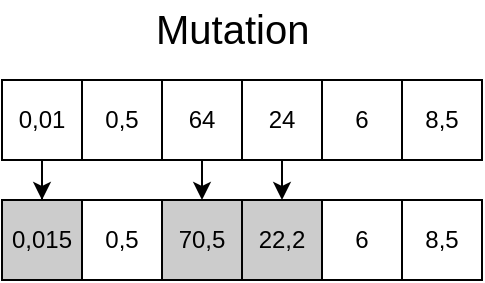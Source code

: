 <mxfile version="11.0.4" type="device"><diagram id="8BykJtwKUNW7mLoYXd8D" name="Page-1"><mxGraphModel dx="474" dy="268" grid="1" gridSize="10" guides="1" tooltips="1" connect="1" arrows="1" fold="1" page="1" pageScale="1" pageWidth="850" pageHeight="1100" math="0" shadow="0"><root><mxCell id="0"/><mxCell id="1" parent="0"/><mxCell id="InScXX7SMrwgWPO9UVvm-7" value="0,015" style="rounded=0;whiteSpace=wrap;html=1;fillColor=#CCCCCC;" vertex="1" parent="1"><mxGeometry x="120" y="300" width="40" height="40" as="geometry"/></mxCell><mxCell id="InScXX7SMrwgWPO9UVvm-8" value="0,5" style="rounded=0;whiteSpace=wrap;html=1;" vertex="1" parent="1"><mxGeometry x="160" y="300" width="40" height="40" as="geometry"/></mxCell><mxCell id="InScXX7SMrwgWPO9UVvm-9" value="70,5" style="rounded=0;whiteSpace=wrap;html=1;fillColor=#CCCCCC;" vertex="1" parent="1"><mxGeometry x="200" y="300" width="40" height="40" as="geometry"/></mxCell><mxCell id="InScXX7SMrwgWPO9UVvm-10" value="22,2" style="rounded=0;whiteSpace=wrap;html=1;fillColor=#CCCCCC;" vertex="1" parent="1"><mxGeometry x="240" y="300" width="40" height="40" as="geometry"/></mxCell><mxCell id="InScXX7SMrwgWPO9UVvm-11" value="6" style="rounded=0;whiteSpace=wrap;html=1;" vertex="1" parent="1"><mxGeometry x="280" y="300" width="40" height="40" as="geometry"/></mxCell><mxCell id="InScXX7SMrwgWPO9UVvm-12" value="8,5" style="rounded=0;whiteSpace=wrap;html=1;" vertex="1" parent="1"><mxGeometry x="320" y="300" width="40" height="40" as="geometry"/></mxCell><mxCell id="InScXX7SMrwgWPO9UVvm-74" value="&lt;font style=&quot;font-size: 20px&quot;&gt;Mutation&lt;/font&gt;" style="text;html=1;resizable=0;points=[];autosize=1;align=left;verticalAlign=top;spacingTop=-4;" vertex="1" parent="1"><mxGeometry x="195" y="200" width="90" height="20" as="geometry"/></mxCell><mxCell id="InScXX7SMrwgWPO9UVvm-89" style="edgeStyle=orthogonalEdgeStyle;rounded=0;orthogonalLoop=1;jettySize=auto;html=1;entryX=0.5;entryY=0;entryDx=0;entryDy=0;" edge="1" parent="1" source="InScXX7SMrwgWPO9UVvm-83" target="InScXX7SMrwgWPO9UVvm-7"><mxGeometry relative="1" as="geometry"/></mxCell><mxCell id="InScXX7SMrwgWPO9UVvm-83" value="0,01" style="rounded=0;whiteSpace=wrap;html=1;" vertex="1" parent="1"><mxGeometry x="120" y="240" width="40" height="40" as="geometry"/></mxCell><mxCell id="InScXX7SMrwgWPO9UVvm-84" value="0,5" style="rounded=0;whiteSpace=wrap;html=1;" vertex="1" parent="1"><mxGeometry x="160" y="240" width="40" height="40" as="geometry"/></mxCell><mxCell id="InScXX7SMrwgWPO9UVvm-90" style="edgeStyle=orthogonalEdgeStyle;rounded=0;orthogonalLoop=1;jettySize=auto;html=1;exitX=0.5;exitY=1;exitDx=0;exitDy=0;entryX=0.5;entryY=0;entryDx=0;entryDy=0;" edge="1" parent="1" source="InScXX7SMrwgWPO9UVvm-85" target="InScXX7SMrwgWPO9UVvm-9"><mxGeometry relative="1" as="geometry"/></mxCell><mxCell id="InScXX7SMrwgWPO9UVvm-85" value="64" style="rounded=0;whiteSpace=wrap;html=1;" vertex="1" parent="1"><mxGeometry x="200" y="240" width="40" height="40" as="geometry"/></mxCell><mxCell id="InScXX7SMrwgWPO9UVvm-91" style="edgeStyle=orthogonalEdgeStyle;rounded=0;orthogonalLoop=1;jettySize=auto;html=1;exitX=0.5;exitY=1;exitDx=0;exitDy=0;entryX=0.5;entryY=0;entryDx=0;entryDy=0;" edge="1" parent="1" source="InScXX7SMrwgWPO9UVvm-86" target="InScXX7SMrwgWPO9UVvm-10"><mxGeometry relative="1" as="geometry"/></mxCell><mxCell id="InScXX7SMrwgWPO9UVvm-86" value="24" style="rounded=0;whiteSpace=wrap;html=1;" vertex="1" parent="1"><mxGeometry x="240" y="240" width="40" height="40" as="geometry"/></mxCell><mxCell id="InScXX7SMrwgWPO9UVvm-87" value="6" style="rounded=0;whiteSpace=wrap;html=1;" vertex="1" parent="1"><mxGeometry x="280" y="240" width="40" height="40" as="geometry"/></mxCell><mxCell id="InScXX7SMrwgWPO9UVvm-88" value="8,5" style="rounded=0;whiteSpace=wrap;html=1;" vertex="1" parent="1"><mxGeometry x="320" y="240" width="40" height="40" as="geometry"/></mxCell></root></mxGraphModel></diagram></mxfile>